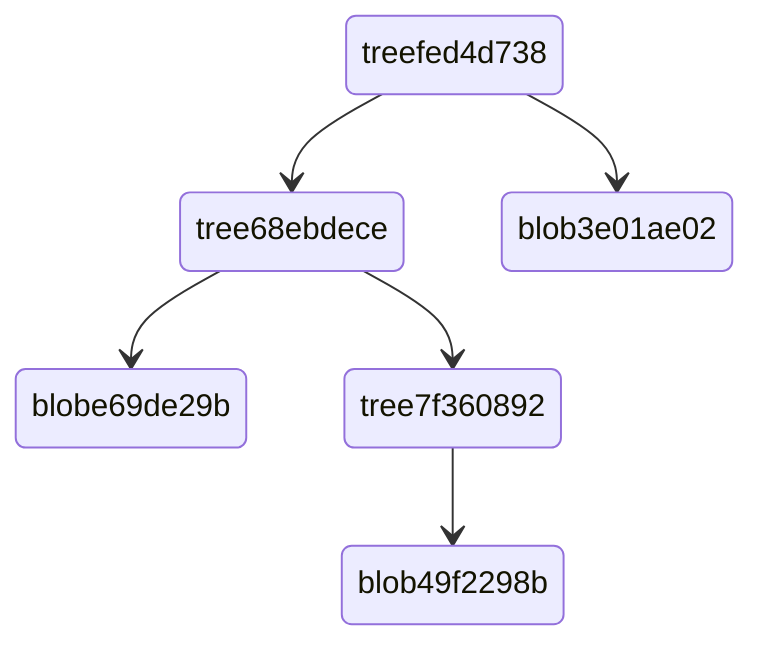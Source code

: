 stateDiagram
	treefed4d738 --> tree68ebdece
	tree68ebdece --> blobe69de29b
	tree68ebdece --> tree7f360892
	tree7f360892 --> blob49f2298b
	treefed4d738 --> blob3e01ae02